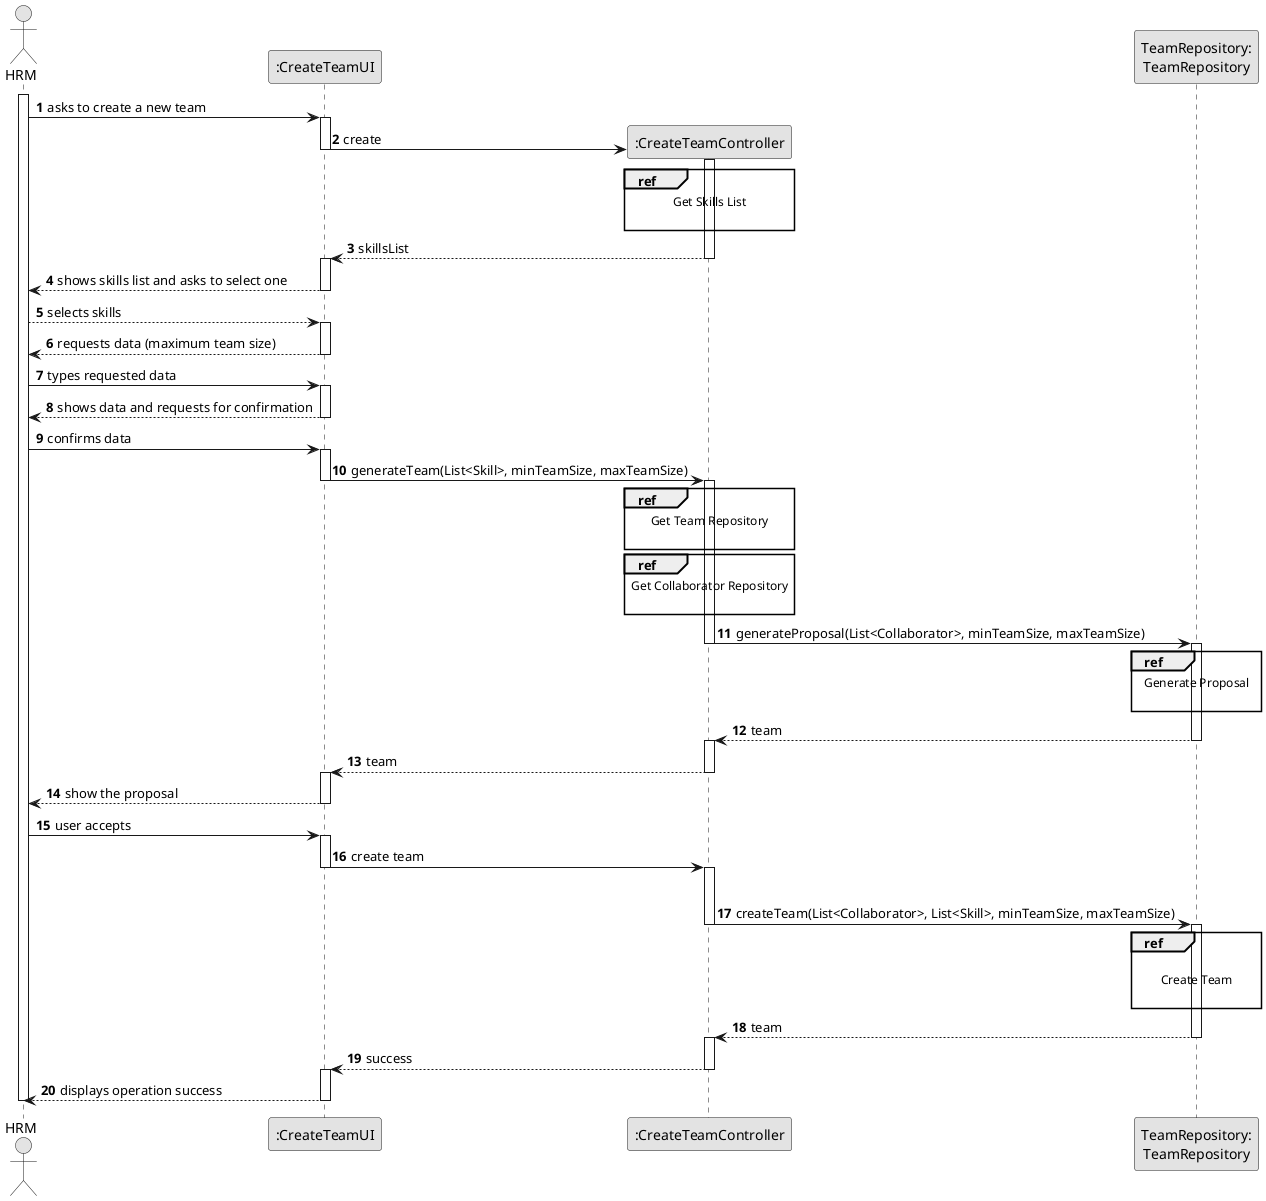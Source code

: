 @startuml
skinparam monochrome true
skinparam packageStyle rectangle
skinparam shadowing false

autonumber

'hide footbox
actor "HRM" as ADM
participant ":CreateTeamUI" as UI
participant ":CreateTeamController" as CTRL
participant "TeamRepository:\nTeamRepository" as TeamRepository

activate ADM

    ADM -> UI : asks to create a new team
    activate UI

                UI -> CTRL** : create
                deactivate UI
                activate CTRL

                    ref over CTRL
                                Get Skills List

                            end ref

                    CTRL --> UI : skillsList
                deactivate CTRL
                activate UI

                UI --> ADM : shows skills list and asks to select one
                deactivate UI

        ADM --> UI : selects skills
        activate UI

        UI --> ADM : requests data (maximum team size)
        deactivate UI

    ADM -> UI : types requested data
    activate UI

        UI --> ADM : shows data and requests for confirmation
        deactivate UI

    ADM -> UI : confirms data
    activate UI

UI -> CTRL : generateTeam(List<Skill>, minTeamSize, maxTeamSize)
deactivate UI
activate CTRL
ref over CTRL
                                Get Team Repository

                            end ref
                            ref over CTRL
                                                            Get Collaborator Repository

                                                        end ref
        'CTRL -> CTRL : matchSkills(collaboratorSkills, skillsList) : List<Collaborator>

        CTRL -> TeamRepository : generateProposal(List<Collaborator>, minTeamSize, maxTeamSize)
    deactivate CTRL
    activate TeamRepository
    ref over TeamRepository
                                    Generate Proposal

                                end ref
                                TeamRepository --> CTRL : team
                                                                deactivate TeamRepository

                                activate CTRL
                                CTRL --> UI : team
                                deactivate CTRL
                                activate UI


    UI --> ADM: show the proposal
        deactivate UI

        ADM -> UI: user accepts
        activate UI

        UI -> CTRL : create team
        deactivate UI
        activate CTRL

            |||
            CTRL -> TeamRepository: createTeam(List<Collaborator>, List<Skill>, minTeamSize, maxTeamSize)
                deactivate CTRL
                activate TeamRepository

                ref over TeamRepository

                            Create Team

                        end ref

            TeamRepository --> CTRL: team
            deactivate TeamRepository
            activate CTRL

            CTRL --> UI : success
            deactivate CTRL
            activate UI
            UI --> ADM: displays operation success
    deactivate UI

deactivate ADM

@enduml